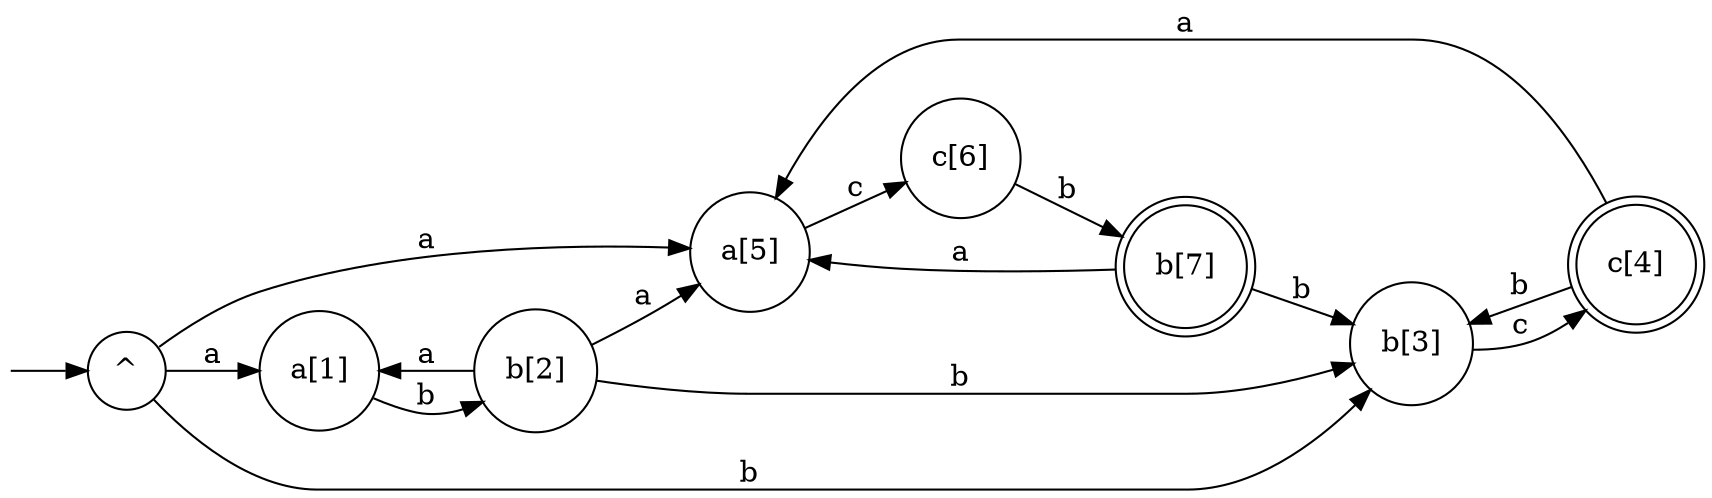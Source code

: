 digraph G {
  rankdir=LR;
  n__ [label="" shape=none width=.0];
  0 [shape=circle label="^"];
  1 [shape=circle label="a[1]"];
  2 [shape=circle label="b[2]"];
  3 [shape=circle label="b[3]"];
  4 [shape=doublecircle label="c[4]"];
  5 [shape=circle label="a[5]"];
  6 [shape=circle label="c[6]"];
  7 [shape=doublecircle label="b[7]"];
  n__ -> 0;
  0 -> 1 [label="a"];
  0 -> 5 [label="a"];
  0 -> 3 [label="b"];
  1 -> 2 [label="b"];
  2 -> 1 [label="a"];
  2 -> 5 [label="a"];
  2 -> 3 [label="b"];
  3 -> 4 [label="c"];
  4 -> 5 [label="a"];
  4 -> 3 [label="b"];
  5 -> 6 [label="c"];
  6 -> 7 [label="b"];
  7 -> 5 [label="a"];
  7 -> 3 [label="b"];
}
